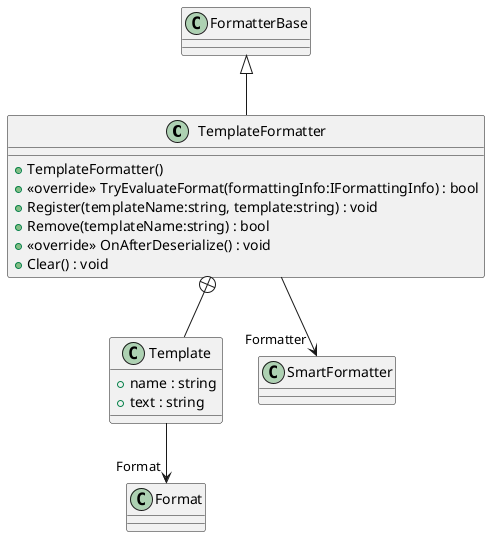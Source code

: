 @startuml
class TemplateFormatter {
    + TemplateFormatter()
    + <<override>> TryEvaluateFormat(formattingInfo:IFormattingInfo) : bool
    + Register(templateName:string, template:string) : void
    + Remove(templateName:string) : bool
    + <<override>> OnAfterDeserialize() : void
    + Clear() : void
}
class Template {
    + name : string
    + text : string
}
FormatterBase <|-- TemplateFormatter
TemplateFormatter --> "Formatter" SmartFormatter
TemplateFormatter +-- Template
Template --> "Format" Format
@enduml
